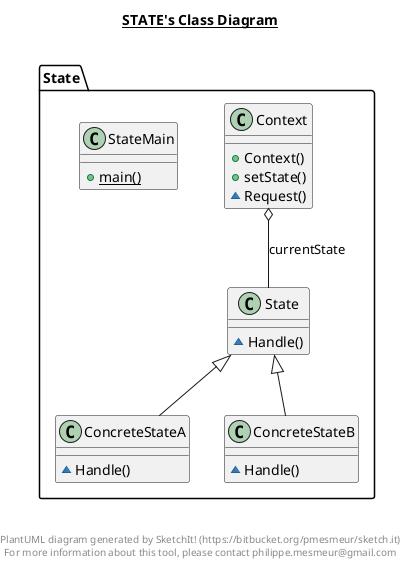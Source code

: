 @startuml

title __STATE's Class Diagram__\n

  namespace State {
    class State.ConcreteStateA {
        ~ Handle()
    }
  }
  

  namespace State {
    class State.ConcreteStateB {
        ~ Handle()
    }
  }
  

  namespace State {
    class State.Context {
        + Context()
        + setState()
        ~ Request()
    }
  }
  

  namespace State {
    class State.State {
        ~ Handle()
    }
  }
  

  namespace State {
    class State.StateMain {
        {static} + main()
    }
  }
  

  State.ConcreteStateA -up-|> State.State
  State.ConcreteStateB -up-|> State.State
  State.Context o-- State.State : currentState


right footer


PlantUML diagram generated by SketchIt! (https://bitbucket.org/pmesmeur/sketch.it)
For more information about this tool, please contact philippe.mesmeur@gmail.com
endfooter

@enduml
